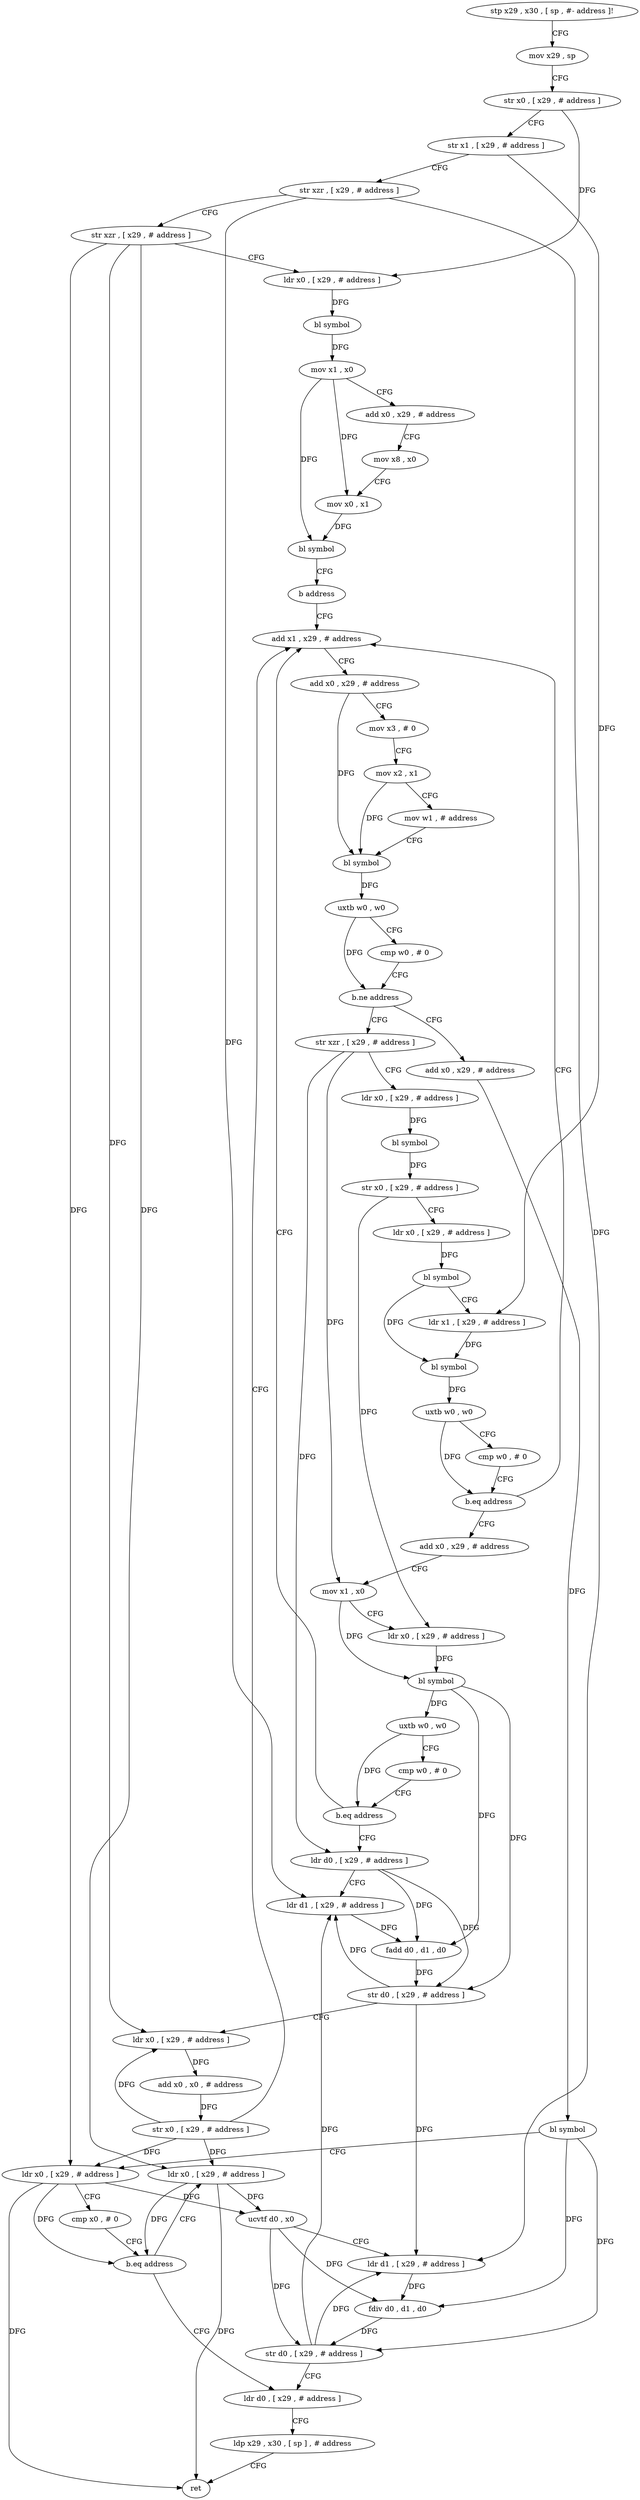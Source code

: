 digraph "func" {
"185412" [label = "stp x29 , x30 , [ sp , #- address ]!" ]
"185416" [label = "mov x29 , sp" ]
"185420" [label = "str x0 , [ x29 , # address ]" ]
"185424" [label = "str x1 , [ x29 , # address ]" ]
"185428" [label = "str xzr , [ x29 , # address ]" ]
"185432" [label = "str xzr , [ x29 , # address ]" ]
"185436" [label = "ldr x0 , [ x29 , # address ]" ]
"185440" [label = "bl symbol" ]
"185444" [label = "mov x1 , x0" ]
"185448" [label = "add x0 , x29 , # address" ]
"185452" [label = "mov x8 , x0" ]
"185456" [label = "mov x0 , x1" ]
"185460" [label = "bl symbol" ]
"185464" [label = "b address" ]
"185568" [label = "add x1 , x29 , # address" ]
"185572" [label = "add x0 , x29 , # address" ]
"185576" [label = "mov x3 , # 0" ]
"185580" [label = "mov x2 , x1" ]
"185584" [label = "mov w1 , # address" ]
"185588" [label = "bl symbol" ]
"185592" [label = "uxtb w0 , w0" ]
"185596" [label = "cmp w0 , # 0" ]
"185600" [label = "b.ne address" ]
"185468" [label = "str xzr , [ x29 , # address ]" ]
"185604" [label = "add x0 , x29 , # address" ]
"185472" [label = "ldr x0 , [ x29 , # address ]" ]
"185476" [label = "bl symbol" ]
"185480" [label = "str x0 , [ x29 , # address ]" ]
"185484" [label = "ldr x0 , [ x29 , # address ]" ]
"185488" [label = "bl symbol" ]
"185492" [label = "ldr x1 , [ x29 , # address ]" ]
"185496" [label = "bl symbol" ]
"185500" [label = "uxtb w0 , w0" ]
"185504" [label = "cmp w0 , # 0" ]
"185508" [label = "b.eq address" ]
"185512" [label = "add x0 , x29 , # address" ]
"185608" [label = "bl symbol" ]
"185612" [label = "ldr x0 , [ x29 , # address ]" ]
"185616" [label = "cmp x0 , # 0" ]
"185620" [label = "b.eq address" ]
"185644" [label = "ldr d0 , [ x29 , # address ]" ]
"185624" [label = "ldr x0 , [ x29 , # address ]" ]
"185516" [label = "mov x1 , x0" ]
"185520" [label = "ldr x0 , [ x29 , # address ]" ]
"185524" [label = "bl symbol" ]
"185528" [label = "uxtb w0 , w0" ]
"185532" [label = "cmp w0 , # 0" ]
"185536" [label = "b.eq address" ]
"185540" [label = "ldr d0 , [ x29 , # address ]" ]
"185648" [label = "ldp x29 , x30 , [ sp ] , # address" ]
"185652" [label = "ret" ]
"185628" [label = "ucvtf d0 , x0" ]
"185632" [label = "ldr d1 , [ x29 , # address ]" ]
"185636" [label = "fdiv d0 , d1 , d0" ]
"185640" [label = "str d0 , [ x29 , # address ]" ]
"185544" [label = "ldr d1 , [ x29 , # address ]" ]
"185548" [label = "fadd d0 , d1 , d0" ]
"185552" [label = "str d0 , [ x29 , # address ]" ]
"185556" [label = "ldr x0 , [ x29 , # address ]" ]
"185560" [label = "add x0 , x0 , # address" ]
"185564" [label = "str x0 , [ x29 , # address ]" ]
"185412" -> "185416" [ label = "CFG" ]
"185416" -> "185420" [ label = "CFG" ]
"185420" -> "185424" [ label = "CFG" ]
"185420" -> "185436" [ label = "DFG" ]
"185424" -> "185428" [ label = "CFG" ]
"185424" -> "185492" [ label = "DFG" ]
"185428" -> "185432" [ label = "CFG" ]
"185428" -> "185632" [ label = "DFG" ]
"185428" -> "185544" [ label = "DFG" ]
"185432" -> "185436" [ label = "CFG" ]
"185432" -> "185612" [ label = "DFG" ]
"185432" -> "185624" [ label = "DFG" ]
"185432" -> "185556" [ label = "DFG" ]
"185436" -> "185440" [ label = "DFG" ]
"185440" -> "185444" [ label = "DFG" ]
"185444" -> "185448" [ label = "CFG" ]
"185444" -> "185456" [ label = "DFG" ]
"185444" -> "185460" [ label = "DFG" ]
"185448" -> "185452" [ label = "CFG" ]
"185452" -> "185456" [ label = "CFG" ]
"185456" -> "185460" [ label = "DFG" ]
"185460" -> "185464" [ label = "CFG" ]
"185464" -> "185568" [ label = "CFG" ]
"185568" -> "185572" [ label = "CFG" ]
"185572" -> "185576" [ label = "CFG" ]
"185572" -> "185588" [ label = "DFG" ]
"185576" -> "185580" [ label = "CFG" ]
"185580" -> "185584" [ label = "CFG" ]
"185580" -> "185588" [ label = "DFG" ]
"185584" -> "185588" [ label = "CFG" ]
"185588" -> "185592" [ label = "DFG" ]
"185592" -> "185596" [ label = "CFG" ]
"185592" -> "185600" [ label = "DFG" ]
"185596" -> "185600" [ label = "CFG" ]
"185600" -> "185468" [ label = "CFG" ]
"185600" -> "185604" [ label = "CFG" ]
"185468" -> "185472" [ label = "CFG" ]
"185468" -> "185540" [ label = "DFG" ]
"185468" -> "185516" [ label = "DFG" ]
"185604" -> "185608" [ label = "DFG" ]
"185472" -> "185476" [ label = "DFG" ]
"185476" -> "185480" [ label = "DFG" ]
"185480" -> "185484" [ label = "CFG" ]
"185480" -> "185520" [ label = "DFG" ]
"185484" -> "185488" [ label = "DFG" ]
"185488" -> "185492" [ label = "CFG" ]
"185488" -> "185496" [ label = "DFG" ]
"185492" -> "185496" [ label = "DFG" ]
"185496" -> "185500" [ label = "DFG" ]
"185500" -> "185504" [ label = "CFG" ]
"185500" -> "185508" [ label = "DFG" ]
"185504" -> "185508" [ label = "CFG" ]
"185508" -> "185568" [ label = "CFG" ]
"185508" -> "185512" [ label = "CFG" ]
"185512" -> "185516" [ label = "CFG" ]
"185608" -> "185612" [ label = "CFG" ]
"185608" -> "185636" [ label = "DFG" ]
"185608" -> "185640" [ label = "DFG" ]
"185612" -> "185616" [ label = "CFG" ]
"185612" -> "185620" [ label = "DFG" ]
"185612" -> "185652" [ label = "DFG" ]
"185612" -> "185628" [ label = "DFG" ]
"185616" -> "185620" [ label = "CFG" ]
"185620" -> "185644" [ label = "CFG" ]
"185620" -> "185624" [ label = "CFG" ]
"185644" -> "185648" [ label = "CFG" ]
"185624" -> "185628" [ label = "DFG" ]
"185624" -> "185620" [ label = "DFG" ]
"185624" -> "185652" [ label = "DFG" ]
"185516" -> "185520" [ label = "CFG" ]
"185516" -> "185524" [ label = "DFG" ]
"185520" -> "185524" [ label = "DFG" ]
"185524" -> "185528" [ label = "DFG" ]
"185524" -> "185548" [ label = "DFG" ]
"185524" -> "185552" [ label = "DFG" ]
"185528" -> "185532" [ label = "CFG" ]
"185528" -> "185536" [ label = "DFG" ]
"185532" -> "185536" [ label = "CFG" ]
"185536" -> "185568" [ label = "CFG" ]
"185536" -> "185540" [ label = "CFG" ]
"185540" -> "185544" [ label = "CFG" ]
"185540" -> "185548" [ label = "DFG" ]
"185540" -> "185552" [ label = "DFG" ]
"185648" -> "185652" [ label = "CFG" ]
"185628" -> "185632" [ label = "CFG" ]
"185628" -> "185636" [ label = "DFG" ]
"185628" -> "185640" [ label = "DFG" ]
"185632" -> "185636" [ label = "DFG" ]
"185636" -> "185640" [ label = "DFG" ]
"185640" -> "185644" [ label = "CFG" ]
"185640" -> "185632" [ label = "DFG" ]
"185640" -> "185544" [ label = "DFG" ]
"185544" -> "185548" [ label = "DFG" ]
"185548" -> "185552" [ label = "DFG" ]
"185552" -> "185556" [ label = "CFG" ]
"185552" -> "185632" [ label = "DFG" ]
"185552" -> "185544" [ label = "DFG" ]
"185556" -> "185560" [ label = "DFG" ]
"185560" -> "185564" [ label = "DFG" ]
"185564" -> "185568" [ label = "CFG" ]
"185564" -> "185612" [ label = "DFG" ]
"185564" -> "185624" [ label = "DFG" ]
"185564" -> "185556" [ label = "DFG" ]
}
